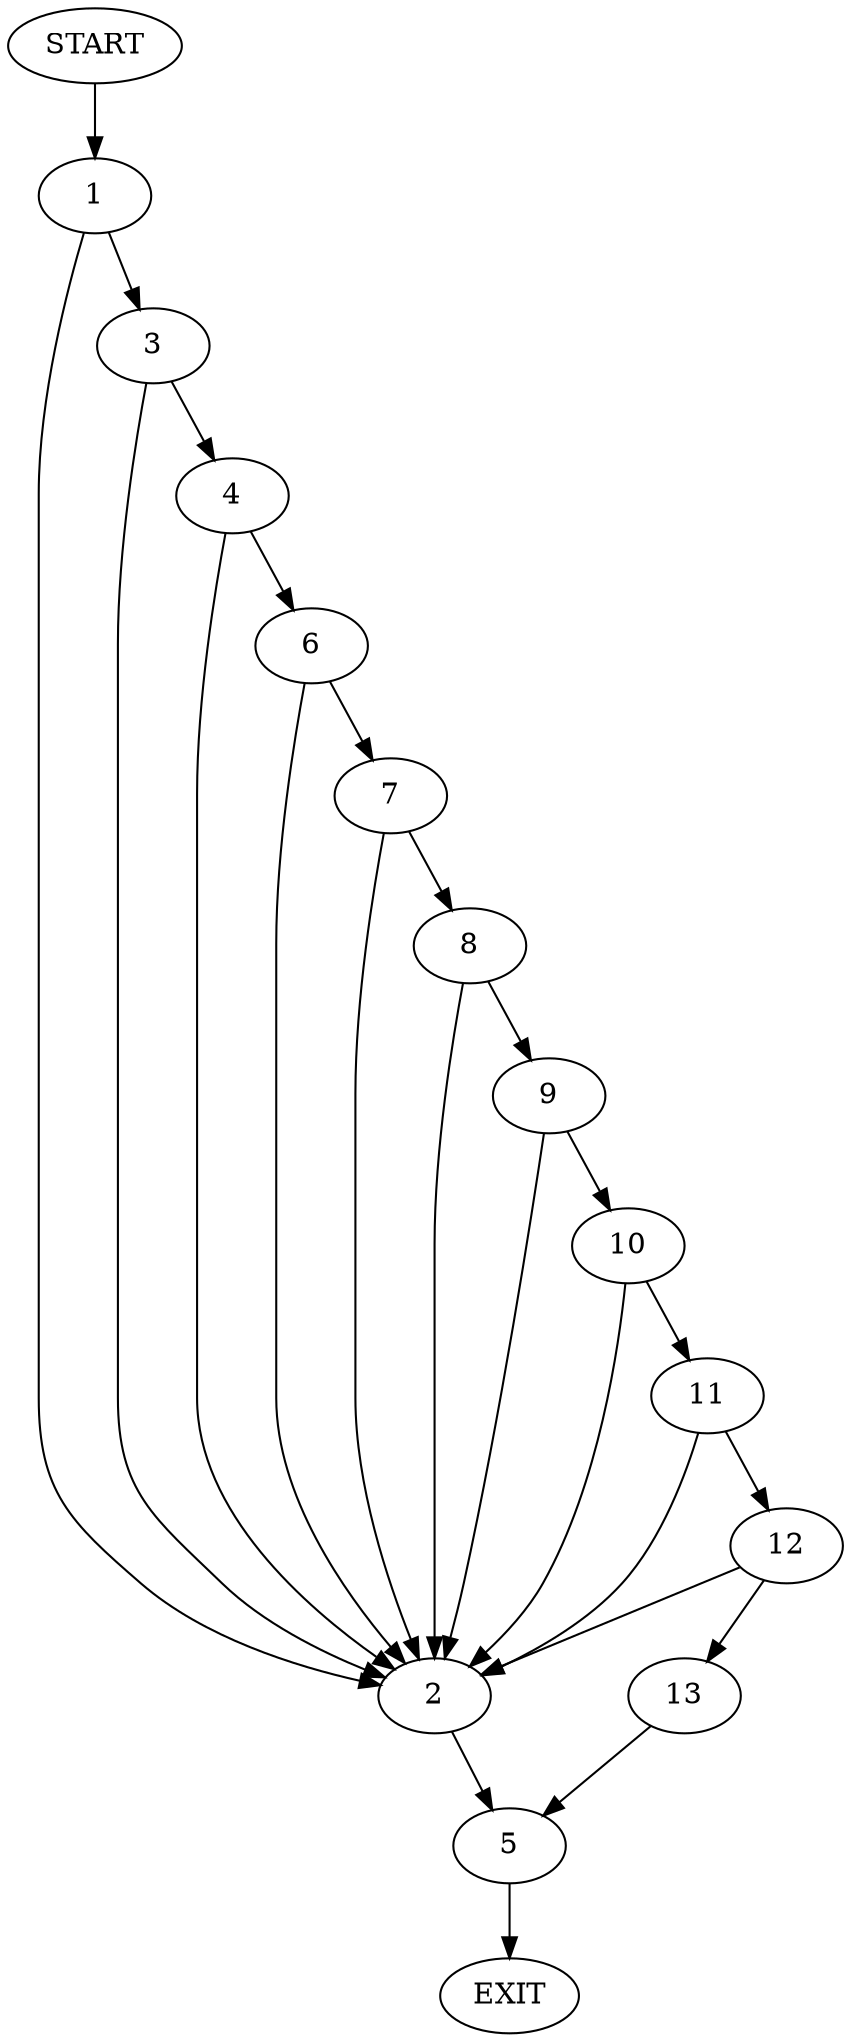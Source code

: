 digraph {
0 [label="START"]
14 [label="EXIT"]
0 -> 1
1 -> 2
1 -> 3
3 -> 2
3 -> 4
2 -> 5
4 -> 6
4 -> 2
6 -> 2
6 -> 7
7 -> 2
7 -> 8
8 -> 2
8 -> 9
9 -> 10
9 -> 2
10 -> 2
10 -> 11
11 -> 2
11 -> 12
12 -> 2
12 -> 13
13 -> 5
5 -> 14
}
